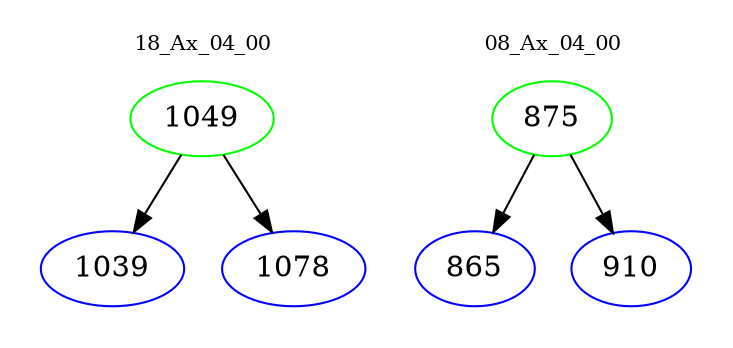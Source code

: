 digraph{
subgraph cluster_0 {
color = white
label = "18_Ax_04_00";
fontsize=10;
T0_1049 [label="1049", color="green"]
T0_1049 -> T0_1039 [color="black"]
T0_1039 [label="1039", color="blue"]
T0_1049 -> T0_1078 [color="black"]
T0_1078 [label="1078", color="blue"]
}
subgraph cluster_1 {
color = white
label = "08_Ax_04_00";
fontsize=10;
T1_875 [label="875", color="green"]
T1_875 -> T1_865 [color="black"]
T1_865 [label="865", color="blue"]
T1_875 -> T1_910 [color="black"]
T1_910 [label="910", color="blue"]
}
}
